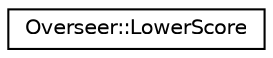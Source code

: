 digraph "Graphical Class Hierarchy"
{
  edge [fontname="Helvetica",fontsize="10",labelfontname="Helvetica",labelfontsize="10"];
  node [fontname="Helvetica",fontsize="10",shape=record];
  rankdir="LR";
  Node0 [label="Overseer::LowerScore",height=0.2,width=0.4,color="black", fillcolor="white", style="filled",URL="$structOverseer_1_1LowerScore.html",tooltip="comparator for priority queue lowest fscore at the top. "];
}
